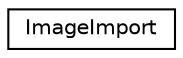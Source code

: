 digraph "Graphical Class Hierarchy"
{
  edge [fontname="Helvetica",fontsize="10",labelfontname="Helvetica",labelfontsize="10"];
  node [fontname="Helvetica",fontsize="10",shape=record];
  rankdir="LR";
  Node1 [label="ImageImport",height=0.2,width=0.4,color="black", fillcolor="white", style="filled",URL="$classImageImport.html",tooltip="Module for matching frames with telemetry information that corresponds to them. "];
}
